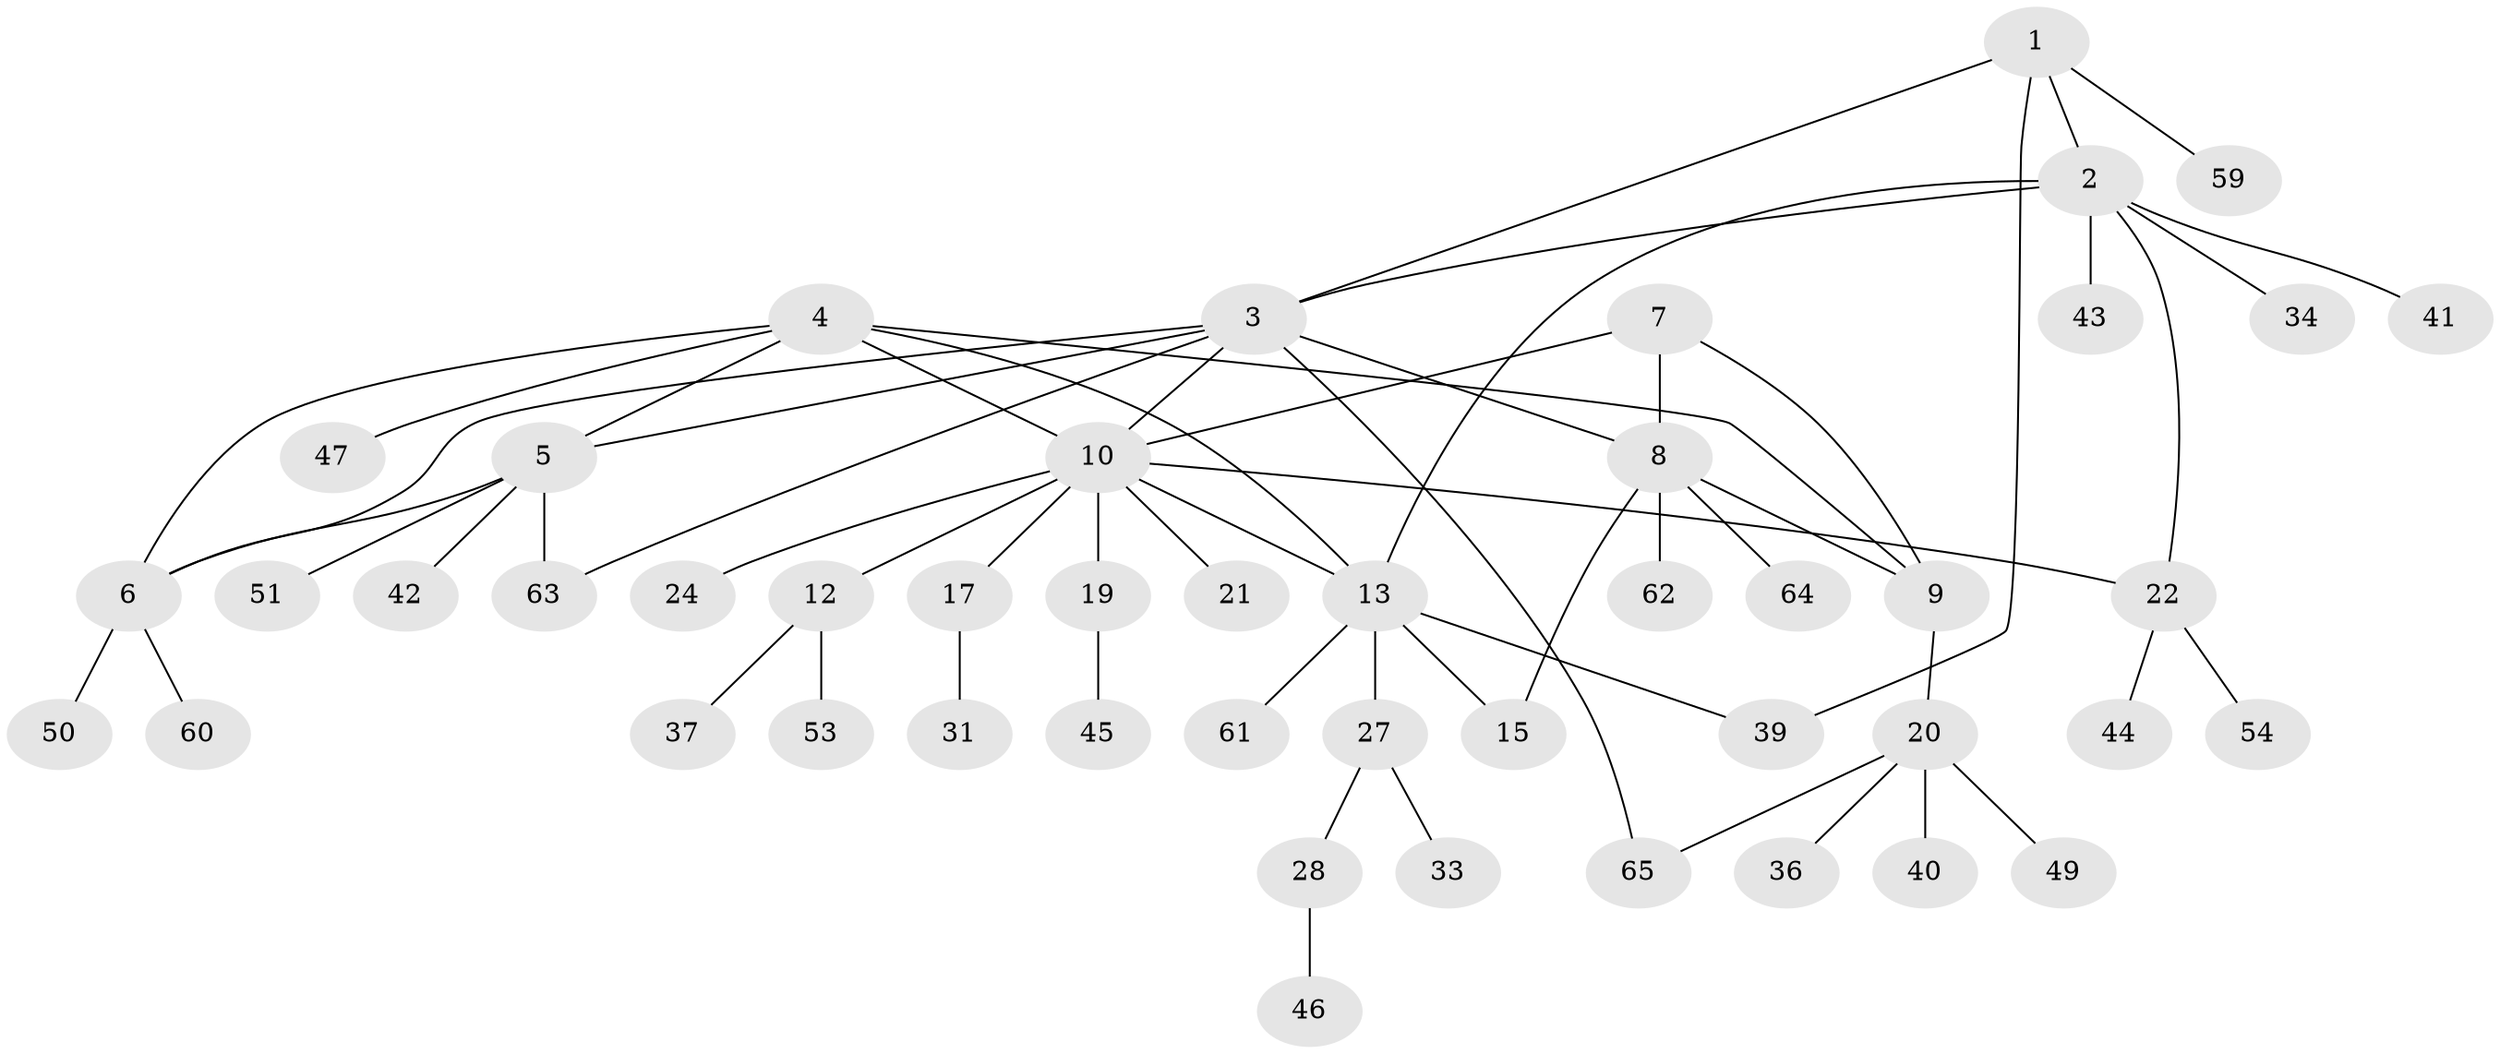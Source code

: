 // original degree distribution, {5: 0.07692307692307693, 8: 0.03076923076923077, 9: 0.015384615384615385, 7: 0.03076923076923077, 3: 0.046153846153846156, 6: 0.03076923076923077, 4: 0.07692307692307693, 2: 0.15384615384615385, 1: 0.5384615384615384}
// Generated by graph-tools (version 1.1) at 2025/42/03/06/25 10:42:14]
// undirected, 47 vertices, 60 edges
graph export_dot {
graph [start="1"]
  node [color=gray90,style=filled];
  1 [super="+29"];
  2 [super="+57"];
  3 [super="+52"];
  4 [super="+35"];
  5 [super="+16"];
  6 [super="+26"];
  7 [super="+25"];
  8 [super="+18"];
  9;
  10 [super="+11"];
  12 [super="+32"];
  13 [super="+14"];
  15;
  17;
  19 [super="+23"];
  20 [super="+55"];
  21;
  22 [super="+38"];
  24;
  27 [super="+56"];
  28 [super="+30"];
  31;
  33;
  34 [super="+48"];
  36;
  37;
  39;
  40;
  41 [super="+58"];
  42;
  43;
  44;
  45;
  46;
  47;
  49;
  50;
  51;
  53;
  54;
  59;
  60;
  61;
  62;
  63;
  64;
  65;
  1 -- 2;
  1 -- 3;
  1 -- 39;
  1 -- 59;
  2 -- 3;
  2 -- 13;
  2 -- 22;
  2 -- 34;
  2 -- 41;
  2 -- 43;
  3 -- 6;
  3 -- 8;
  3 -- 63;
  3 -- 65;
  3 -- 10;
  3 -- 5;
  4 -- 5;
  4 -- 6;
  4 -- 9;
  4 -- 47;
  4 -- 10;
  4 -- 13;
  5 -- 6;
  5 -- 51;
  5 -- 42;
  5 -- 63;
  6 -- 50;
  6 -- 60;
  7 -- 8;
  7 -- 9;
  7 -- 10;
  8 -- 9;
  8 -- 15;
  8 -- 62;
  8 -- 64;
  9 -- 20;
  10 -- 12 [weight=2];
  10 -- 13;
  10 -- 19;
  10 -- 24;
  10 -- 17;
  10 -- 21;
  10 -- 22;
  12 -- 37;
  12 -- 53;
  13 -- 15 [weight=2];
  13 -- 27;
  13 -- 61;
  13 -- 39;
  17 -- 31;
  19 -- 45;
  20 -- 36;
  20 -- 40;
  20 -- 49;
  20 -- 65;
  22 -- 44;
  22 -- 54;
  27 -- 28;
  27 -- 33;
  28 -- 46;
}
